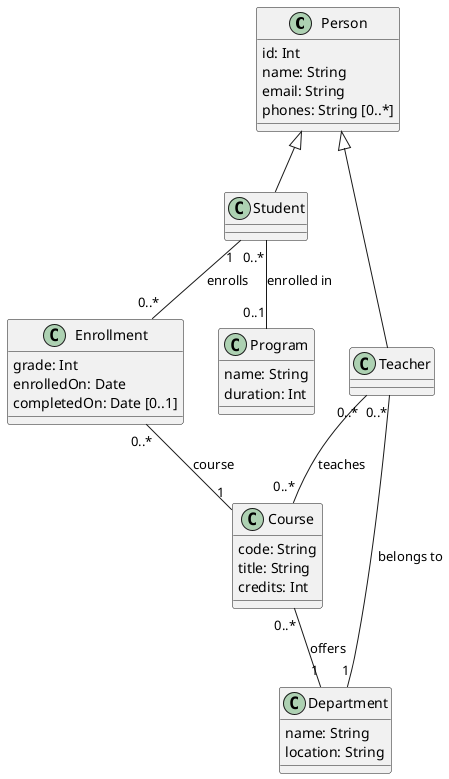 @startuml

class Person {
  id: Int
  name: String
  email: String
  phones: String [0..*]
}

class Student { }

class Teacher { }

class Course {
  code: String
  title: String
  credits: Int
}

class Enrollment {
  grade: Int
  enrolledOn: Date
  completedOn: Date [0..1]
}

class Department {
  name: String
  location: String
}

class Program {
  name: String
  duration: Int
}

Person <|-- Student
Person <|-- Teacher

Student "1" -- "0..*" Enrollment : enrolls
Enrollment "0..*" -- "1" Course : course

Teacher "0..*" -- "0..*" Course : teaches
Teacher "0..*" -- "1" Department : belongs to

Course "0..*" -- "1" Department : offers
Student "0..*" -- "0..1" Program : enrolled in

@enduml
